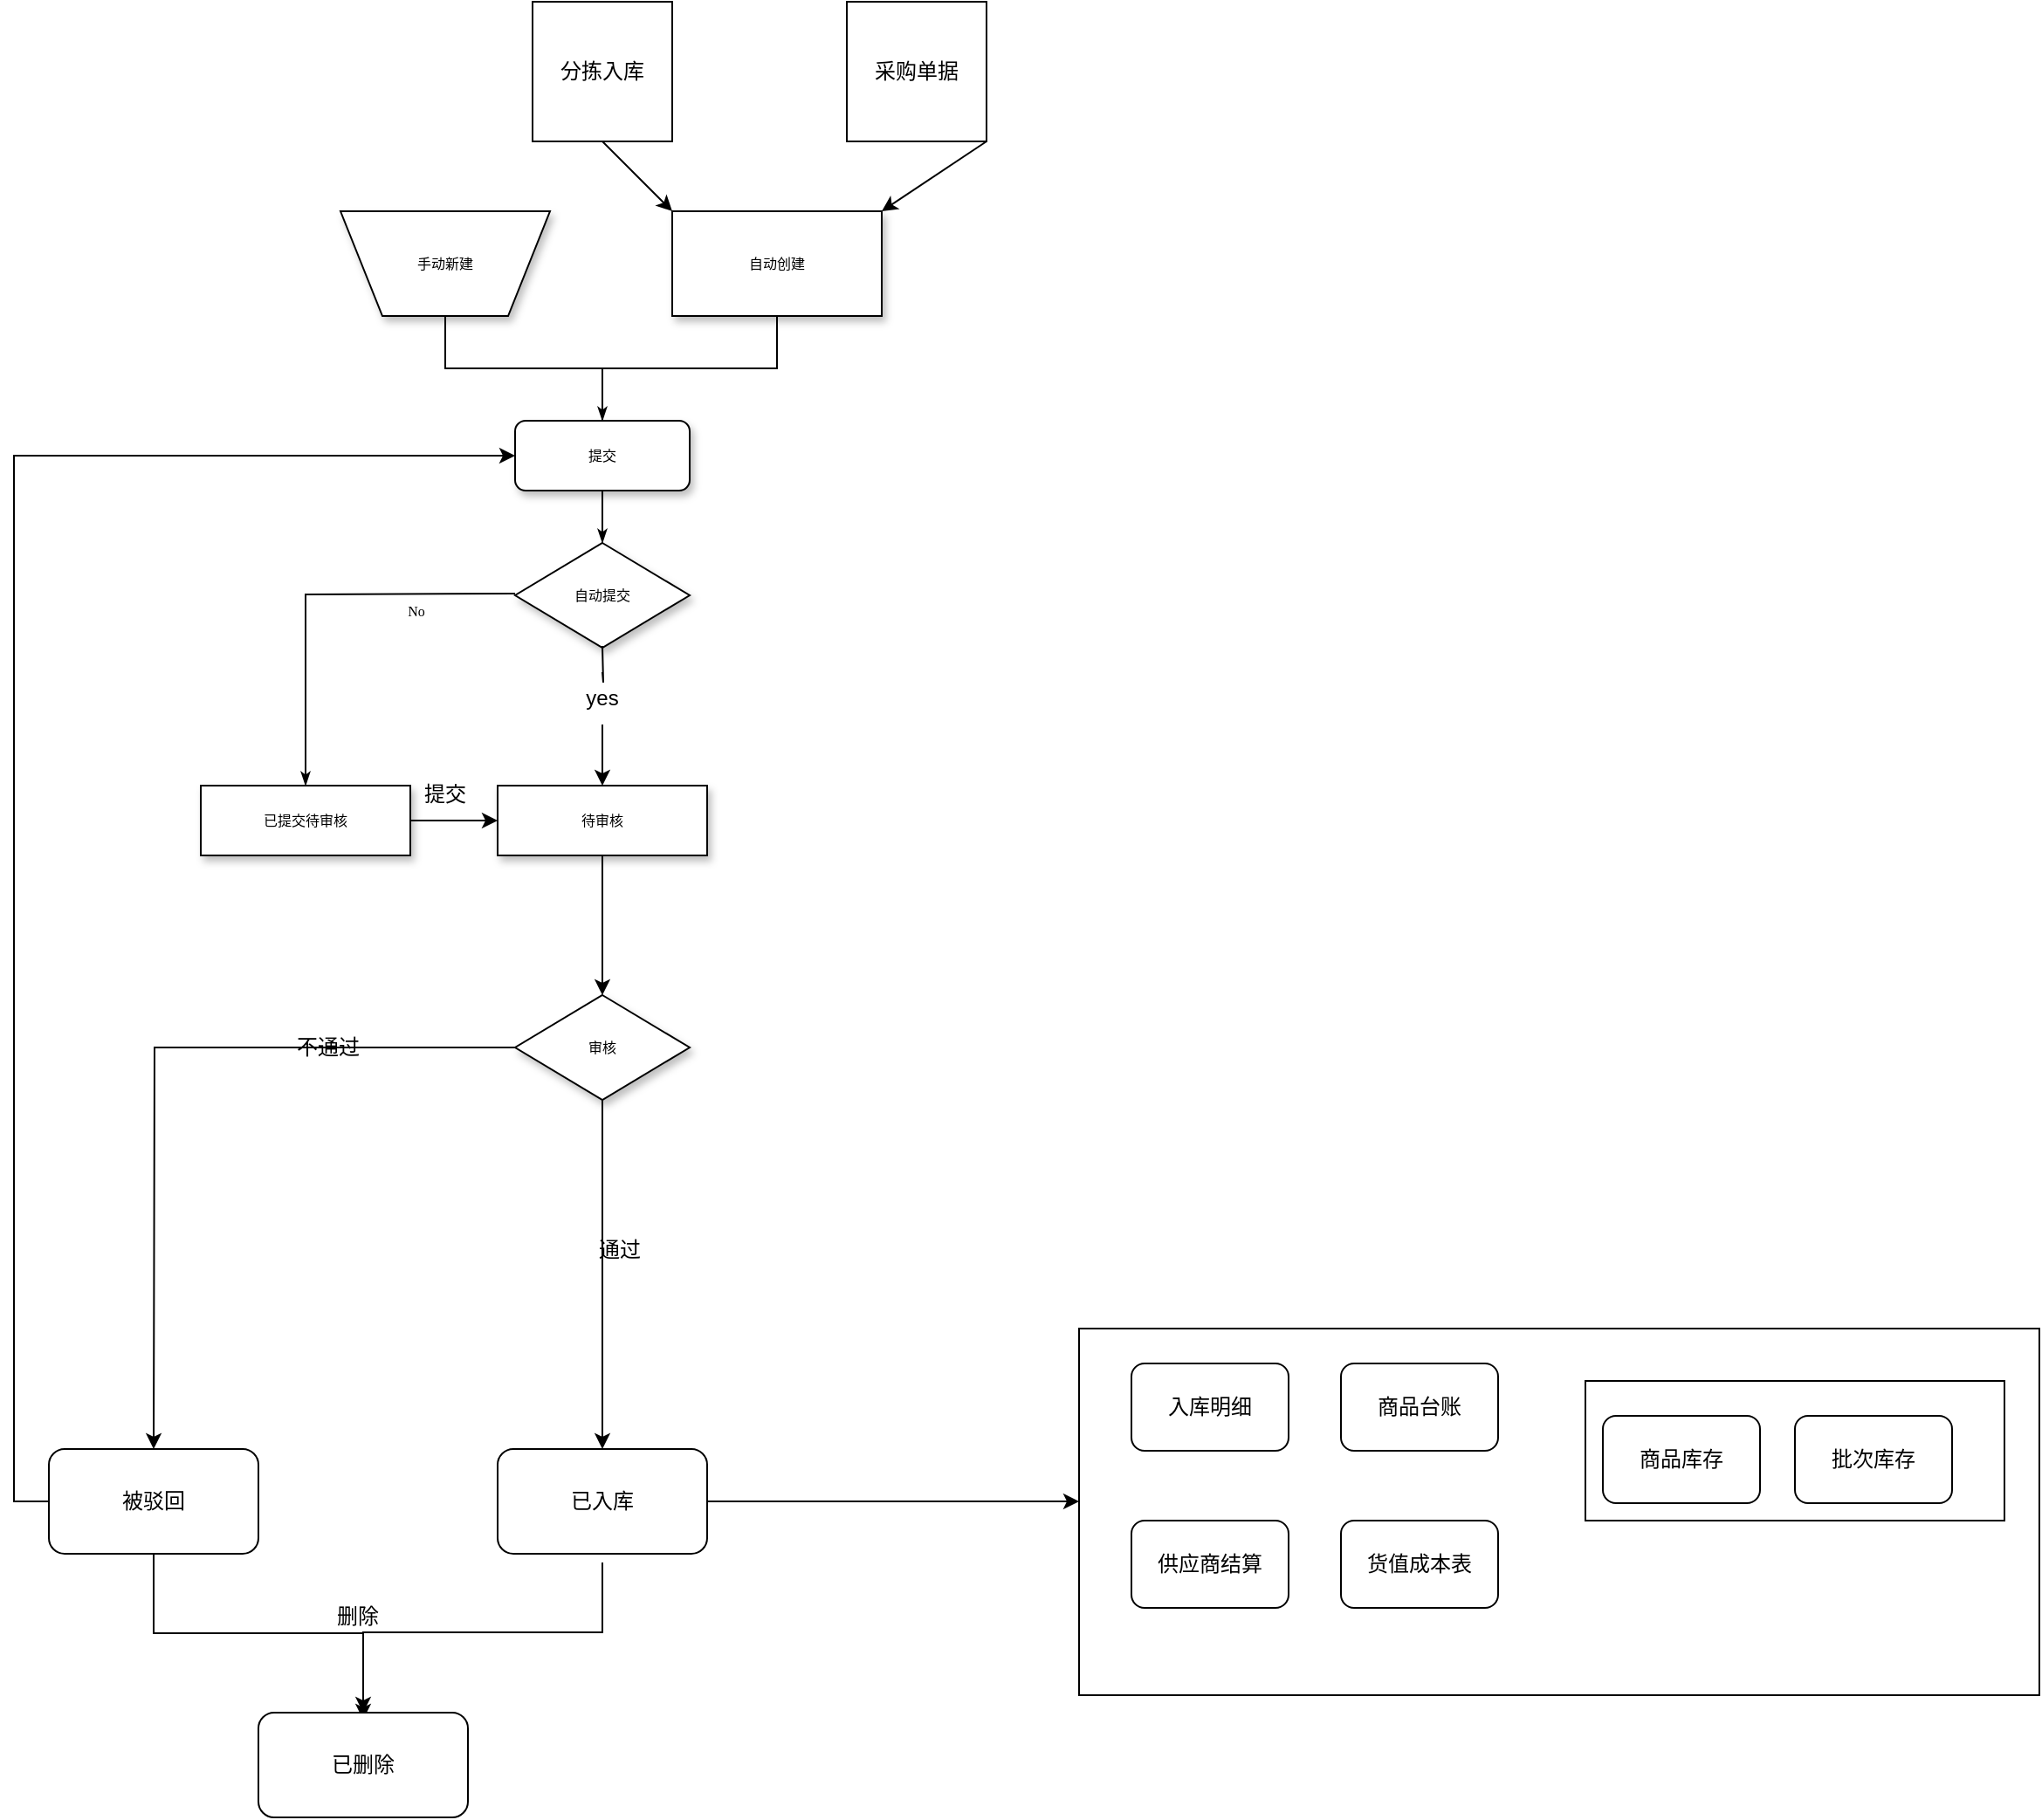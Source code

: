 <mxfile version="20.2.7" type="github">
  <diagram name="Page-1" id="edf60f1a-56cd-e834-aa8a-f176f3a09ee4">
    <mxGraphModel dx="942" dy="574" grid="1" gridSize="10" guides="1" tooltips="1" connect="1" arrows="1" fold="1" page="1" pageScale="1" pageWidth="1100" pageHeight="850" background="none" math="0" shadow="0">
      <root>
        <mxCell id="0" />
        <mxCell id="1" parent="0" />
        <mxCell id="60e70716793133e9-31" style="edgeStyle=orthogonalEdgeStyle;rounded=0;html=1;labelBackgroundColor=none;startSize=5;endArrow=classicThin;endFill=1;endSize=5;jettySize=auto;orthogonalLoop=1;strokeWidth=1;fontFamily=Verdana;fontSize=8" parent="1" source="60e70716793133e9-2" target="60e70716793133e9-5" edge="1">
          <mxGeometry relative="1" as="geometry">
            <Array as="points">
              <mxPoint x="437" y="210" />
              <mxPoint x="527" y="210" />
            </Array>
          </mxGeometry>
        </mxCell>
        <mxCell id="60e70716793133e9-2" value="手动新建" style="shape=trapezoid;whiteSpace=wrap;html=1;rounded=0;shadow=1;labelBackgroundColor=none;strokeWidth=1;fontFamily=Verdana;fontSize=8;align=center;flipV=1;" parent="1" vertex="1">
          <mxGeometry x="377" y="120" width="120" height="60" as="geometry" />
        </mxCell>
        <mxCell id="60e70716793133e9-32" style="edgeStyle=orthogonalEdgeStyle;rounded=0;html=1;labelBackgroundColor=none;startSize=5;endArrow=classicThin;endFill=1;endSize=5;jettySize=auto;orthogonalLoop=1;strokeWidth=1;fontFamily=Verdana;fontSize=8;entryX=0.5;entryY=0;entryDx=0;entryDy=0;" parent="1" source="60e70716793133e9-4" target="60e70716793133e9-8" edge="1">
          <mxGeometry relative="1" as="geometry">
            <Array as="points">
              <mxPoint x="627" y="210" />
              <mxPoint x="527" y="210" />
            </Array>
          </mxGeometry>
        </mxCell>
        <mxCell id="60e70716793133e9-4" value="自动创建" style="rounded=0;whiteSpace=wrap;html=1;shadow=1;labelBackgroundColor=none;strokeWidth=1;fontFamily=Verdana;fontSize=8;align=center;" parent="1" vertex="1">
          <mxGeometry x="567" y="120" width="120" height="60" as="geometry" />
        </mxCell>
        <mxCell id="60e70716793133e9-37" value="No" style="edgeStyle=orthogonalEdgeStyle;rounded=0;html=1;labelBackgroundColor=none;startSize=5;endArrow=classicThin;endFill=1;endSize=5;jettySize=auto;orthogonalLoop=1;strokeWidth=1;fontFamily=Verdana;fontSize=8" parent="1" target="60e70716793133e9-9" edge="1">
          <mxGeometry x="-0.5" y="10" relative="1" as="geometry">
            <mxPoint as="offset" />
            <mxPoint x="477" y="339" as="sourcePoint" />
          </mxGeometry>
        </mxCell>
        <mxCell id="AVPFRLGWjPQjqoDi6DAI-12" value="" style="edgeStyle=orthogonalEdgeStyle;rounded=0;orthogonalLoop=1;jettySize=auto;html=1;startArrow=none;" edge="1" parent="1" source="AVPFRLGWjPQjqoDi6DAI-14" target="AVPFRLGWjPQjqoDi6DAI-7">
          <mxGeometry relative="1" as="geometry" />
        </mxCell>
        <mxCell id="60e70716793133e9-5" value="自动提交" style="rhombus;whiteSpace=wrap;html=1;rounded=0;shadow=1;labelBackgroundColor=none;strokeWidth=1;fontFamily=Verdana;fontSize=8;align=center;" parent="1" vertex="1">
          <mxGeometry x="477" y="310" width="100" height="60" as="geometry" />
        </mxCell>
        <mxCell id="60e70716793133e9-8" value="提交" style="rounded=1;whiteSpace=wrap;html=1;shadow=1;labelBackgroundColor=none;strokeWidth=1;fontFamily=Verdana;fontSize=8;align=center;" parent="1" vertex="1">
          <mxGeometry x="477" y="240" width="100" height="40" as="geometry" />
        </mxCell>
        <mxCell id="AVPFRLGWjPQjqoDi6DAI-11" style="edgeStyle=orthogonalEdgeStyle;rounded=0;orthogonalLoop=1;jettySize=auto;html=1;exitX=1;exitY=0.5;exitDx=0;exitDy=0;entryX=0;entryY=0.5;entryDx=0;entryDy=0;" edge="1" parent="1" source="60e70716793133e9-9" target="AVPFRLGWjPQjqoDi6DAI-7">
          <mxGeometry relative="1" as="geometry">
            <Array as="points">
              <mxPoint x="447" y="469" />
              <mxPoint x="447" y="469" />
            </Array>
          </mxGeometry>
        </mxCell>
        <mxCell id="60e70716793133e9-9" value="已提交待审核" style="whiteSpace=wrap;html=1;rounded=0;shadow=1;labelBackgroundColor=none;strokeWidth=1;fontFamily=Verdana;fontSize=8;align=center;" parent="1" vertex="1">
          <mxGeometry x="297" y="449" width="120" height="40" as="geometry" />
        </mxCell>
        <mxCell id="AVPFRLGWjPQjqoDi6DAI-3" style="rounded=0;orthogonalLoop=1;jettySize=auto;html=1;exitX=0.5;exitY=1;exitDx=0;exitDy=0;entryX=0;entryY=0;entryDx=0;entryDy=0;" edge="1" parent="1" source="AVPFRLGWjPQjqoDi6DAI-1" target="60e70716793133e9-4">
          <mxGeometry relative="1" as="geometry" />
        </mxCell>
        <mxCell id="AVPFRLGWjPQjqoDi6DAI-1" value="分拣入库" style="whiteSpace=wrap;html=1;aspect=fixed;" vertex="1" parent="1">
          <mxGeometry x="487" width="80" height="80" as="geometry" />
        </mxCell>
        <mxCell id="AVPFRLGWjPQjqoDi6DAI-4" style="edgeStyle=none;rounded=0;orthogonalLoop=1;jettySize=auto;html=1;exitX=1;exitY=1;exitDx=0;exitDy=0;entryX=1;entryY=0;entryDx=0;entryDy=0;" edge="1" parent="1" source="AVPFRLGWjPQjqoDi6DAI-2" target="60e70716793133e9-4">
          <mxGeometry relative="1" as="geometry" />
        </mxCell>
        <mxCell id="AVPFRLGWjPQjqoDi6DAI-2" value="采购单据" style="whiteSpace=wrap;html=1;aspect=fixed;" vertex="1" parent="1">
          <mxGeometry x="667" width="80" height="80" as="geometry" />
        </mxCell>
        <mxCell id="AVPFRLGWjPQjqoDi6DAI-18" style="edgeStyle=orthogonalEdgeStyle;rounded=0;orthogonalLoop=1;jettySize=auto;html=1;" edge="1" parent="1" source="AVPFRLGWjPQjqoDi6DAI-7" target="AVPFRLGWjPQjqoDi6DAI-17">
          <mxGeometry relative="1" as="geometry" />
        </mxCell>
        <mxCell id="AVPFRLGWjPQjqoDi6DAI-7" value="待审核" style="whiteSpace=wrap;html=1;rounded=0;shadow=1;labelBackgroundColor=none;strokeWidth=1;fontFamily=Verdana;fontSize=8;align=center;" vertex="1" parent="1">
          <mxGeometry x="467" y="449" width="120" height="40" as="geometry" />
        </mxCell>
        <mxCell id="AVPFRLGWjPQjqoDi6DAI-10" value="提交" style="text;html=1;strokeColor=none;fillColor=none;align=center;verticalAlign=middle;whiteSpace=wrap;rounded=0;" vertex="1" parent="1">
          <mxGeometry x="407" y="439" width="60" height="30" as="geometry" />
        </mxCell>
        <mxCell id="AVPFRLGWjPQjqoDi6DAI-14" value="yes" style="text;html=1;strokeColor=none;fillColor=none;align=center;verticalAlign=middle;whiteSpace=wrap;rounded=0;" vertex="1" parent="1">
          <mxGeometry x="497" y="384" width="60" height="30" as="geometry" />
        </mxCell>
        <mxCell id="AVPFRLGWjPQjqoDi6DAI-15" value="" style="edgeStyle=orthogonalEdgeStyle;rounded=0;orthogonalLoop=1;jettySize=auto;html=1;endArrow=none;" edge="1" parent="1" target="AVPFRLGWjPQjqoDi6DAI-14">
          <mxGeometry relative="1" as="geometry">
            <mxPoint x="527" y="369" as="sourcePoint" />
            <mxPoint x="527" y="449" as="targetPoint" />
          </mxGeometry>
        </mxCell>
        <mxCell id="AVPFRLGWjPQjqoDi6DAI-20" style="edgeStyle=orthogonalEdgeStyle;rounded=0;orthogonalLoop=1;jettySize=auto;html=1;" edge="1" parent="1" source="AVPFRLGWjPQjqoDi6DAI-17">
          <mxGeometry relative="1" as="geometry">
            <mxPoint x="270" y="829" as="targetPoint" />
          </mxGeometry>
        </mxCell>
        <mxCell id="AVPFRLGWjPQjqoDi6DAI-27" style="edgeStyle=orthogonalEdgeStyle;rounded=0;orthogonalLoop=1;jettySize=auto;html=1;exitX=0.5;exitY=1;exitDx=0;exitDy=0;elbow=vertical;" edge="1" parent="1" source="AVPFRLGWjPQjqoDi6DAI-17" target="AVPFRLGWjPQjqoDi6DAI-23">
          <mxGeometry relative="1" as="geometry" />
        </mxCell>
        <mxCell id="AVPFRLGWjPQjqoDi6DAI-17" value="审核" style="rhombus;whiteSpace=wrap;html=1;rounded=0;shadow=1;labelBackgroundColor=none;strokeWidth=1;fontFamily=Verdana;fontSize=8;align=center;" vertex="1" parent="1">
          <mxGeometry x="477" y="569" width="100" height="60" as="geometry" />
        </mxCell>
        <mxCell id="AVPFRLGWjPQjqoDi6DAI-21" value="通过" style="text;html=1;strokeColor=none;fillColor=none;align=center;verticalAlign=middle;whiteSpace=wrap;rounded=0;" vertex="1" parent="1">
          <mxGeometry x="507" y="700" width="60" height="30" as="geometry" />
        </mxCell>
        <mxCell id="AVPFRLGWjPQjqoDi6DAI-22" value="不通过" style="text;html=1;strokeColor=none;fillColor=none;align=center;verticalAlign=middle;whiteSpace=wrap;rounded=0;" vertex="1" parent="1">
          <mxGeometry x="340" y="584" width="60" height="30" as="geometry" />
        </mxCell>
        <mxCell id="AVPFRLGWjPQjqoDi6DAI-30" style="edgeStyle=orthogonalEdgeStyle;rounded=0;orthogonalLoop=1;jettySize=auto;html=1;entryX=0.5;entryY=0;entryDx=0;entryDy=0;elbow=vertical;" edge="1" parent="1">
          <mxGeometry relative="1" as="geometry">
            <mxPoint x="527" y="894" as="sourcePoint" />
            <mxPoint x="390" y="984" as="targetPoint" />
            <Array as="points">
              <mxPoint x="527" y="934" />
              <mxPoint x="390" y="934" />
            </Array>
          </mxGeometry>
        </mxCell>
        <mxCell id="AVPFRLGWjPQjqoDi6DAI-32" style="edgeStyle=orthogonalEdgeStyle;rounded=0;orthogonalLoop=1;jettySize=auto;html=1;elbow=vertical;" edge="1" parent="1" source="AVPFRLGWjPQjqoDi6DAI-23">
          <mxGeometry relative="1" as="geometry">
            <mxPoint x="800" y="859" as="targetPoint" />
          </mxGeometry>
        </mxCell>
        <mxCell id="AVPFRLGWjPQjqoDi6DAI-23" value="已入库" style="rounded=1;whiteSpace=wrap;html=1;" vertex="1" parent="1">
          <mxGeometry x="467" y="829" width="120" height="60" as="geometry" />
        </mxCell>
        <mxCell id="AVPFRLGWjPQjqoDi6DAI-25" style="edgeStyle=orthogonalEdgeStyle;rounded=0;orthogonalLoop=1;jettySize=auto;html=1;entryX=0;entryY=0.5;entryDx=0;entryDy=0;exitX=0;exitY=0.5;exitDx=0;exitDy=0;" edge="1" parent="1" source="AVPFRLGWjPQjqoDi6DAI-24" target="60e70716793133e9-8">
          <mxGeometry relative="1" as="geometry">
            <mxPoint x="120" y="459" as="targetPoint" />
          </mxGeometry>
        </mxCell>
        <mxCell id="AVPFRLGWjPQjqoDi6DAI-29" style="edgeStyle=orthogonalEdgeStyle;rounded=0;orthogonalLoop=1;jettySize=auto;html=1;exitX=0.5;exitY=1;exitDx=0;exitDy=0;entryX=0.5;entryY=0;entryDx=0;entryDy=0;elbow=vertical;" edge="1" parent="1" source="AVPFRLGWjPQjqoDi6DAI-24" target="AVPFRLGWjPQjqoDi6DAI-28">
          <mxGeometry relative="1" as="geometry" />
        </mxCell>
        <mxCell id="AVPFRLGWjPQjqoDi6DAI-24" value="被驳回" style="rounded=1;whiteSpace=wrap;html=1;" vertex="1" parent="1">
          <mxGeometry x="210" y="829" width="120" height="60" as="geometry" />
        </mxCell>
        <mxCell id="AVPFRLGWjPQjqoDi6DAI-28" value="已删除" style="rounded=1;whiteSpace=wrap;html=1;" vertex="1" parent="1">
          <mxGeometry x="330" y="980" width="120" height="60" as="geometry" />
        </mxCell>
        <mxCell id="AVPFRLGWjPQjqoDi6DAI-31" value="删除" style="text;html=1;strokeColor=none;fillColor=none;align=center;verticalAlign=middle;whiteSpace=wrap;rounded=0;" vertex="1" parent="1">
          <mxGeometry x="357" y="910" width="60" height="30" as="geometry" />
        </mxCell>
        <mxCell id="AVPFRLGWjPQjqoDi6DAI-35" value="" style="rounded=0;whiteSpace=wrap;html=1;" vertex="1" parent="1">
          <mxGeometry x="800" y="760" width="550" height="210" as="geometry" />
        </mxCell>
        <mxCell id="AVPFRLGWjPQjqoDi6DAI-36" value="入库明细" style="rounded=1;whiteSpace=wrap;html=1;" vertex="1" parent="1">
          <mxGeometry x="830" y="780" width="90" height="50" as="geometry" />
        </mxCell>
        <mxCell id="AVPFRLGWjPQjqoDi6DAI-37" style="edgeStyle=none;rounded=0;orthogonalLoop=1;jettySize=auto;html=1;exitX=1;exitY=0.5;exitDx=0;exitDy=0;" edge="1" parent="1" source="AVPFRLGWjPQjqoDi6DAI-36" target="AVPFRLGWjPQjqoDi6DAI-36">
          <mxGeometry relative="1" as="geometry" />
        </mxCell>
        <mxCell id="AVPFRLGWjPQjqoDi6DAI-38" value="商品台账" style="rounded=1;whiteSpace=wrap;html=1;" vertex="1" parent="1">
          <mxGeometry x="950" y="780" width="90" height="50" as="geometry" />
        </mxCell>
        <mxCell id="AVPFRLGWjPQjqoDi6DAI-39" value="" style="rounded=0;whiteSpace=wrap;html=1;" vertex="1" parent="1">
          <mxGeometry x="1090" y="790" width="240" height="80" as="geometry" />
        </mxCell>
        <mxCell id="AVPFRLGWjPQjqoDi6DAI-40" value="商品库存" style="rounded=1;whiteSpace=wrap;html=1;" vertex="1" parent="1">
          <mxGeometry x="1100" y="810" width="90" height="50" as="geometry" />
        </mxCell>
        <mxCell id="AVPFRLGWjPQjqoDi6DAI-41" value="批次库存" style="rounded=1;whiteSpace=wrap;html=1;" vertex="1" parent="1">
          <mxGeometry x="1210" y="810" width="90" height="50" as="geometry" />
        </mxCell>
        <mxCell id="AVPFRLGWjPQjqoDi6DAI-42" value="货值成本表" style="rounded=1;whiteSpace=wrap;html=1;" vertex="1" parent="1">
          <mxGeometry x="950" y="870" width="90" height="50" as="geometry" />
        </mxCell>
        <mxCell id="AVPFRLGWjPQjqoDi6DAI-43" value="供应商结算" style="rounded=1;whiteSpace=wrap;html=1;" vertex="1" parent="1">
          <mxGeometry x="830" y="870" width="90" height="50" as="geometry" />
        </mxCell>
      </root>
    </mxGraphModel>
  </diagram>
</mxfile>
